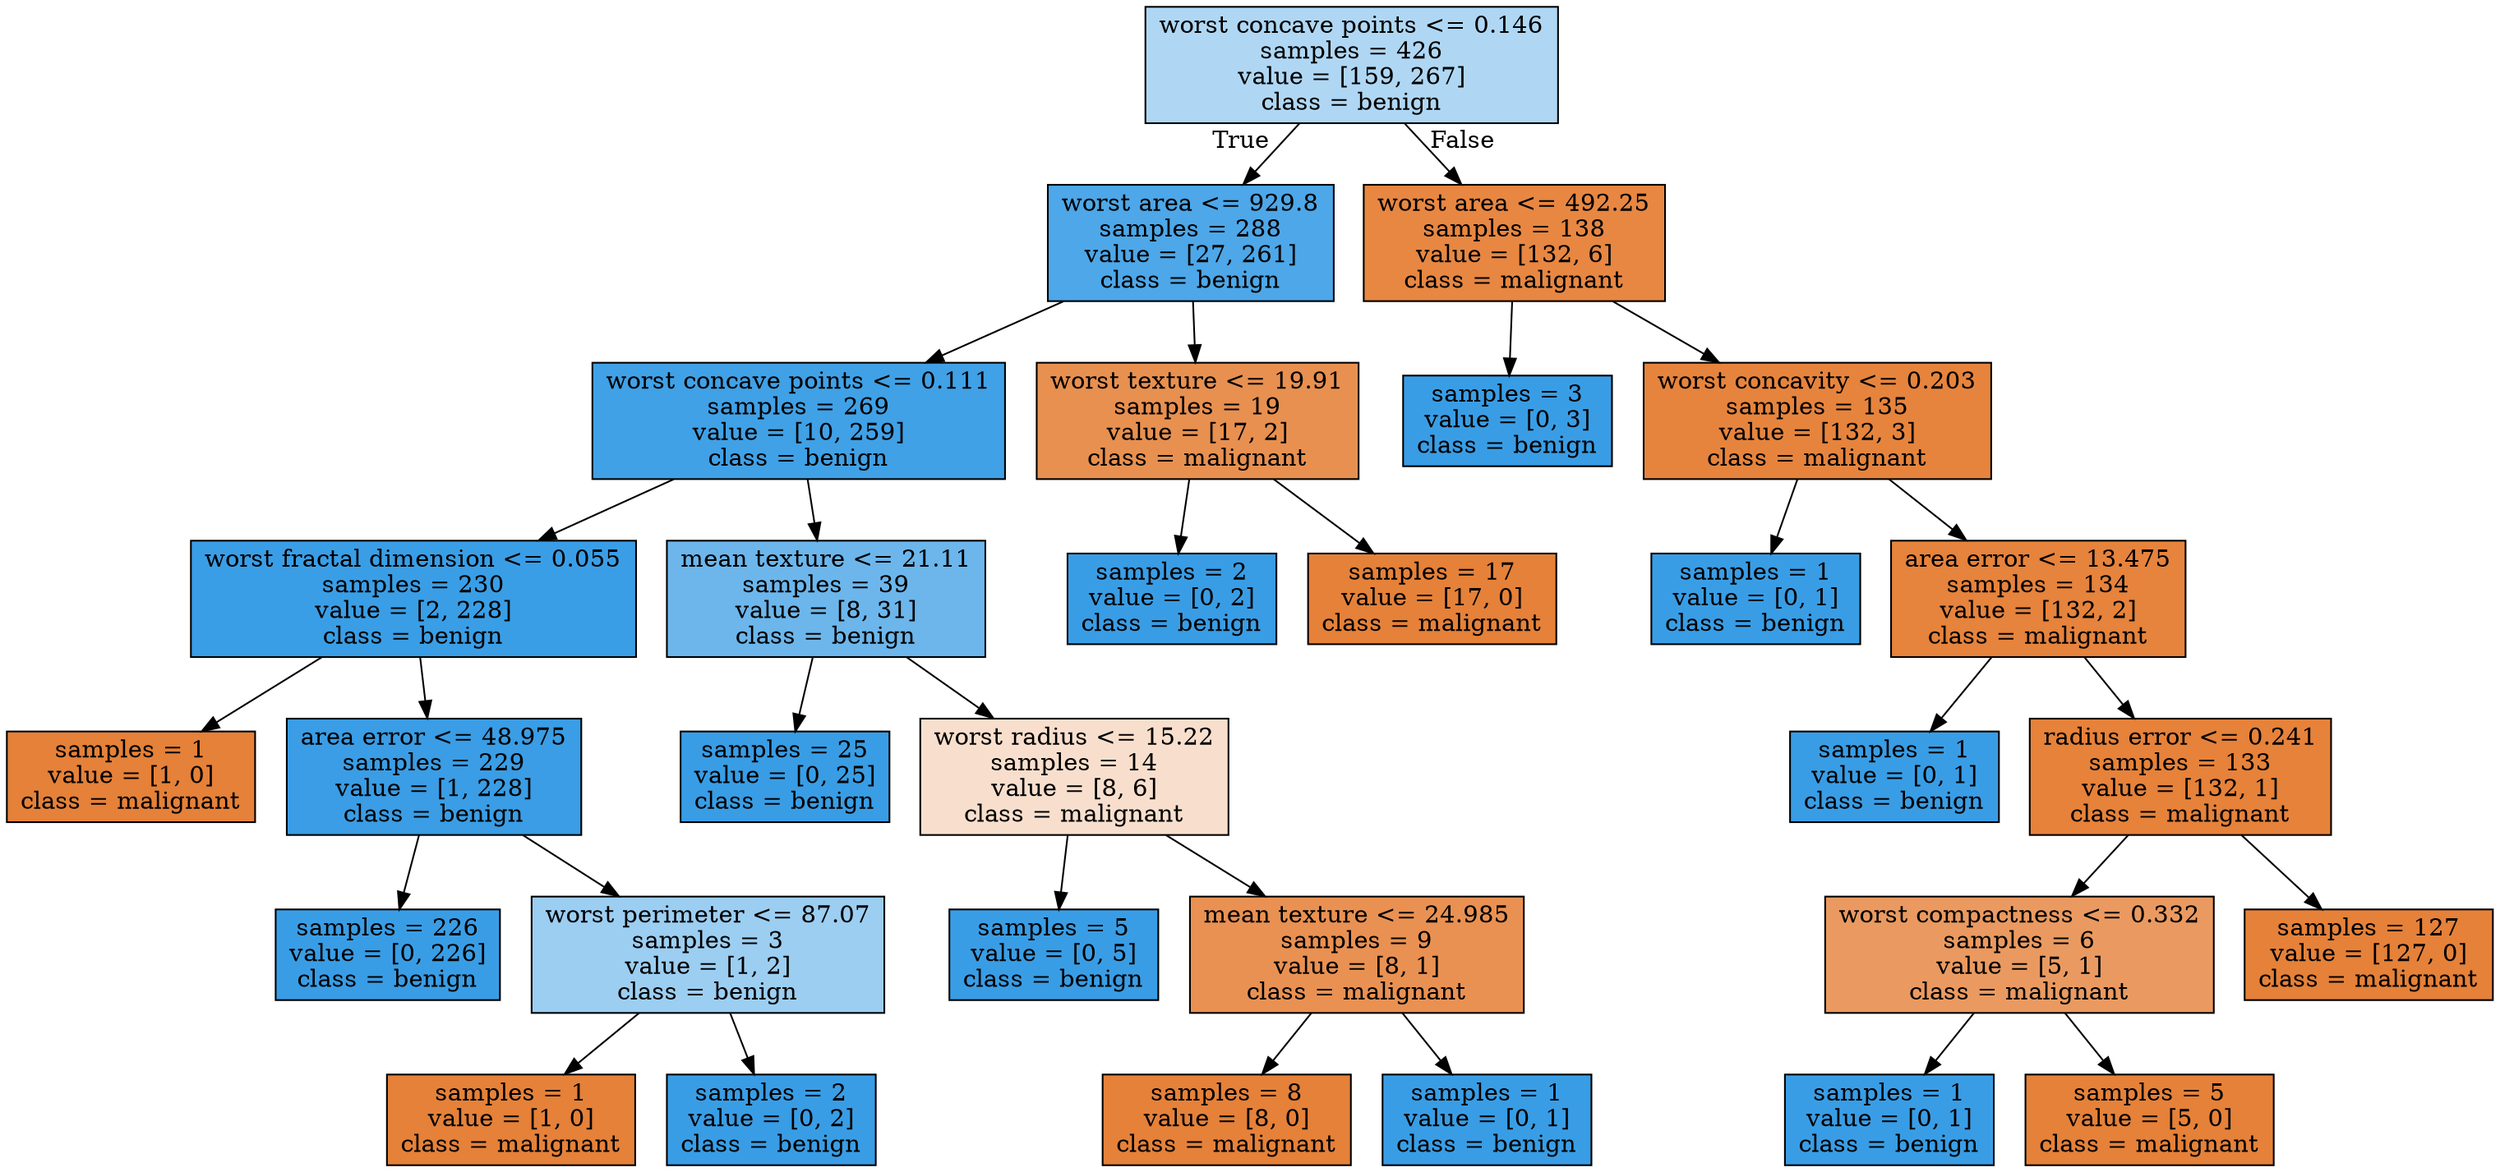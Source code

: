 digraph Tree {
node [shape=box, style="filled", color="black"] ;
0 [label="worst concave points <= 0.146\nsamples = 426\nvalue = [159, 267]\nclass = benign", fillcolor="#399de567"] ;
1 [label="worst area <= 929.8\nsamples = 288\nvalue = [27, 261]\nclass = benign", fillcolor="#399de5e5"] ;
0 -> 1 [labeldistance=2.5, labelangle=45, headlabel="True"] ;
2 [label="worst concave points <= 0.111\nsamples = 269\nvalue = [10, 259]\nclass = benign", fillcolor="#399de5f5"] ;
1 -> 2 ;
3 [label="worst fractal dimension <= 0.055\nsamples = 230\nvalue = [2, 228]\nclass = benign", fillcolor="#399de5fd"] ;
2 -> 3 ;
4 [label="samples = 1\nvalue = [1, 0]\nclass = malignant", fillcolor="#e58139ff"] ;
3 -> 4 ;
5 [label="area error <= 48.975\nsamples = 229\nvalue = [1, 228]\nclass = benign", fillcolor="#399de5fe"] ;
3 -> 5 ;
6 [label="samples = 226\nvalue = [0, 226]\nclass = benign", fillcolor="#399de5ff"] ;
5 -> 6 ;
7 [label="worst perimeter <= 87.07\nsamples = 3\nvalue = [1, 2]\nclass = benign", fillcolor="#399de57f"] ;
5 -> 7 ;
8 [label="samples = 1\nvalue = [1, 0]\nclass = malignant", fillcolor="#e58139ff"] ;
7 -> 8 ;
9 [label="samples = 2\nvalue = [0, 2]\nclass = benign", fillcolor="#399de5ff"] ;
7 -> 9 ;
10 [label="mean texture <= 21.11\nsamples = 39\nvalue = [8, 31]\nclass = benign", fillcolor="#399de5bd"] ;
2 -> 10 ;
11 [label="samples = 25\nvalue = [0, 25]\nclass = benign", fillcolor="#399de5ff"] ;
10 -> 11 ;
12 [label="worst radius <= 15.22\nsamples = 14\nvalue = [8, 6]\nclass = malignant", fillcolor="#e5813940"] ;
10 -> 12 ;
13 [label="samples = 5\nvalue = [0, 5]\nclass = benign", fillcolor="#399de5ff"] ;
12 -> 13 ;
14 [label="mean texture <= 24.985\nsamples = 9\nvalue = [8, 1]\nclass = malignant", fillcolor="#e58139df"] ;
12 -> 14 ;
15 [label="samples = 8\nvalue = [8, 0]\nclass = malignant", fillcolor="#e58139ff"] ;
14 -> 15 ;
16 [label="samples = 1\nvalue = [0, 1]\nclass = benign", fillcolor="#399de5ff"] ;
14 -> 16 ;
17 [label="worst texture <= 19.91\nsamples = 19\nvalue = [17, 2]\nclass = malignant", fillcolor="#e58139e1"] ;
1 -> 17 ;
18 [label="samples = 2\nvalue = [0, 2]\nclass = benign", fillcolor="#399de5ff"] ;
17 -> 18 ;
19 [label="samples = 17\nvalue = [17, 0]\nclass = malignant", fillcolor="#e58139ff"] ;
17 -> 19 ;
20 [label="worst area <= 492.25\nsamples = 138\nvalue = [132, 6]\nclass = malignant", fillcolor="#e58139f3"] ;
0 -> 20 [labeldistance=2.5, labelangle=-45, headlabel="False"] ;
21 [label="samples = 3\nvalue = [0, 3]\nclass = benign", fillcolor="#399de5ff"] ;
20 -> 21 ;
22 [label="worst concavity <= 0.203\nsamples = 135\nvalue = [132, 3]\nclass = malignant", fillcolor="#e58139f9"] ;
20 -> 22 ;
23 [label="samples = 1\nvalue = [0, 1]\nclass = benign", fillcolor="#399de5ff"] ;
22 -> 23 ;
24 [label="area error <= 13.475\nsamples = 134\nvalue = [132, 2]\nclass = malignant", fillcolor="#e58139fb"] ;
22 -> 24 ;
25 [label="samples = 1\nvalue = [0, 1]\nclass = benign", fillcolor="#399de5ff"] ;
24 -> 25 ;
26 [label="radius error <= 0.241\nsamples = 133\nvalue = [132, 1]\nclass = malignant", fillcolor="#e58139fd"] ;
24 -> 26 ;
27 [label="worst compactness <= 0.332\nsamples = 6\nvalue = [5, 1]\nclass = malignant", fillcolor="#e58139cc"] ;
26 -> 27 ;
28 [label="samples = 1\nvalue = [0, 1]\nclass = benign", fillcolor="#399de5ff"] ;
27 -> 28 ;
29 [label="samples = 5\nvalue = [5, 0]\nclass = malignant", fillcolor="#e58139ff"] ;
27 -> 29 ;
30 [label="samples = 127\nvalue = [127, 0]\nclass = malignant", fillcolor="#e58139ff"] ;
26 -> 30 ;
}
